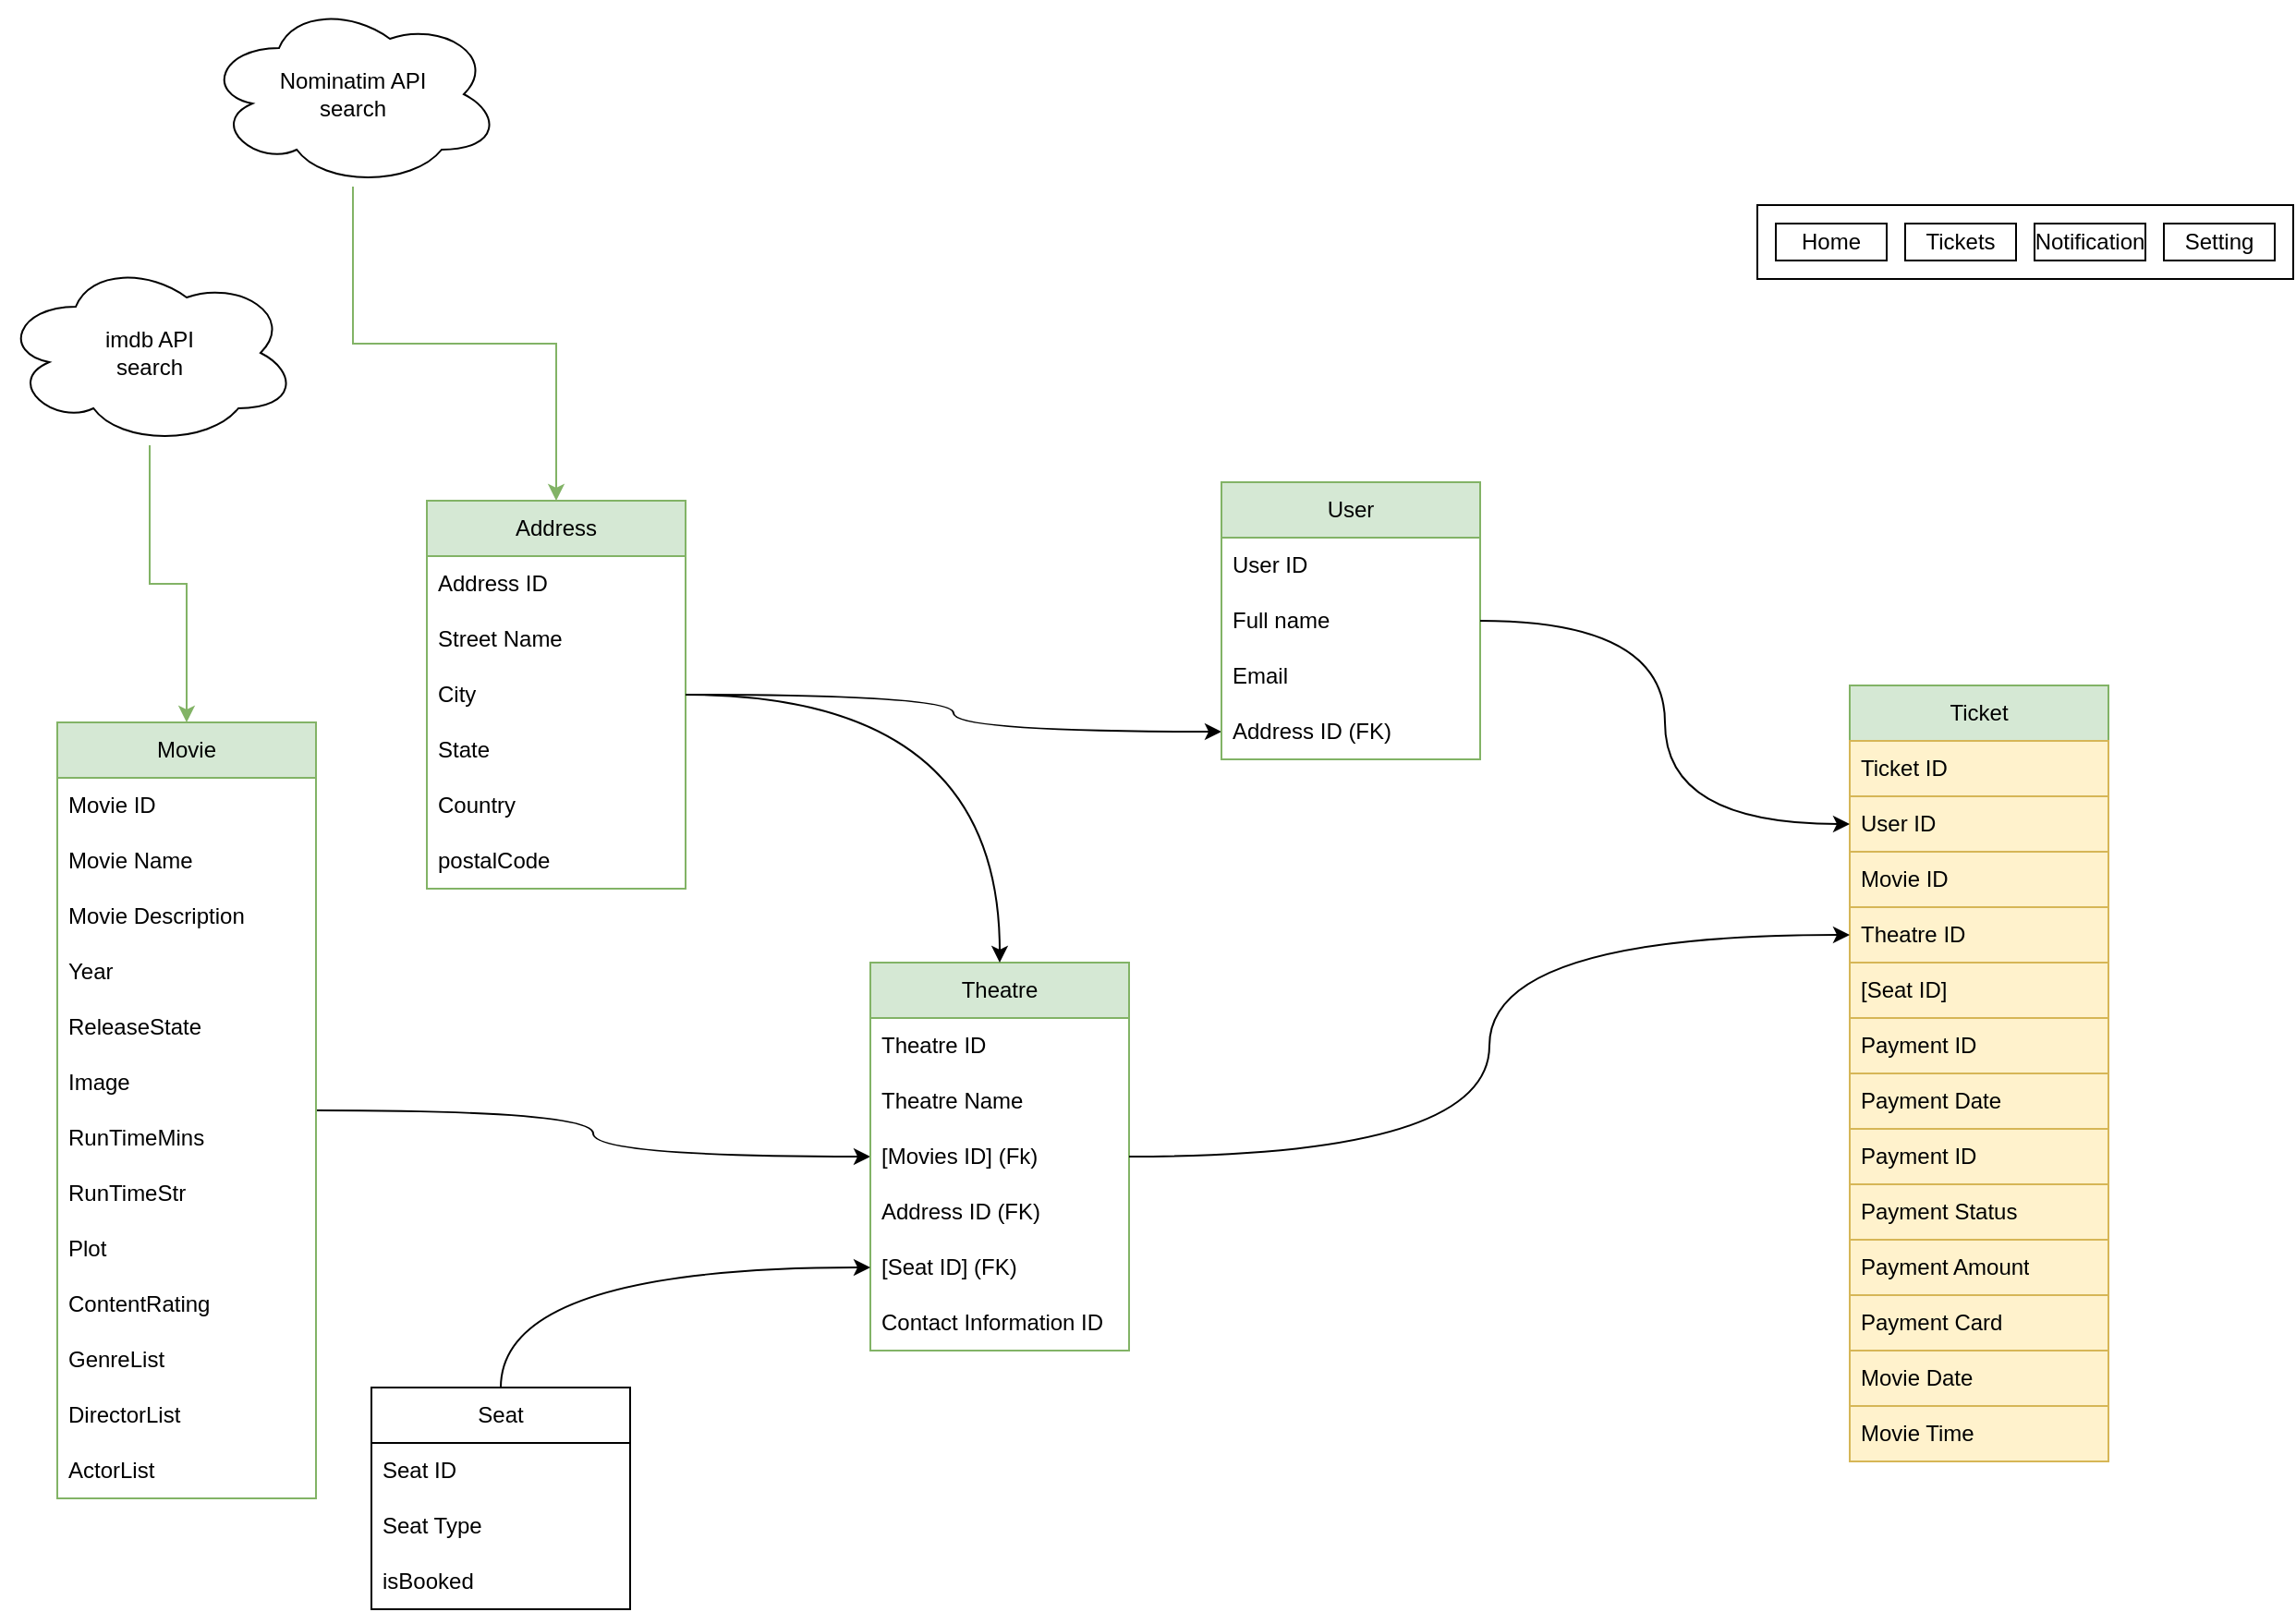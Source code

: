 <mxfile>
    <diagram id="iyDGsJQ7UhQ2JdRqWp9g" name="Page-1">
        <mxGraphModel dx="1373" dy="1724" grid="1" gridSize="10" guides="1" tooltips="1" connect="1" arrows="1" fold="1" page="1" pageScale="1" pageWidth="850" pageHeight="1100" math="0" shadow="0">
            <root>
                <mxCell id="0"/>
                <mxCell id="1" parent="0"/>
                <mxCell id="JNbn8C_a_T8MGJHYGcoS-39" style="edgeStyle=orthogonalEdgeStyle;rounded=0;orthogonalLoop=1;jettySize=auto;html=1;curved=1;" parent="1" source="JNbn8C_a_T8MGJHYGcoS-1" target="JNbn8C_a_T8MGJHYGcoS-35" edge="1">
                    <mxGeometry relative="1" as="geometry"/>
                </mxCell>
                <mxCell id="JNbn8C_a_T8MGJHYGcoS-1" value="Movie" style="swimlane;fontStyle=0;childLayout=stackLayout;horizontal=1;startSize=30;horizontalStack=0;resizeParent=1;resizeParentMax=0;resizeLast=0;collapsible=1;marginBottom=0;whiteSpace=wrap;html=1;fillColor=#d5e8d4;strokeColor=#82b366;" parent="1" vertex="1">
                    <mxGeometry y="160" width="140" height="420" as="geometry"/>
                </mxCell>
                <mxCell id="JNbn8C_a_T8MGJHYGcoS-2" value="Movie ID" style="text;strokeColor=none;fillColor=none;align=left;verticalAlign=middle;spacingLeft=4;spacingRight=4;overflow=hidden;points=[[0,0.5],[1,0.5]];portConstraint=eastwest;rotatable=0;whiteSpace=wrap;html=1;" parent="JNbn8C_a_T8MGJHYGcoS-1" vertex="1">
                    <mxGeometry y="30" width="140" height="30" as="geometry"/>
                </mxCell>
                <mxCell id="JNbn8C_a_T8MGJHYGcoS-3" value="Movie Name" style="text;strokeColor=none;fillColor=none;align=left;verticalAlign=middle;spacingLeft=4;spacingRight=4;overflow=hidden;points=[[0,0.5],[1,0.5]];portConstraint=eastwest;rotatable=0;whiteSpace=wrap;html=1;" parent="JNbn8C_a_T8MGJHYGcoS-1" vertex="1">
                    <mxGeometry y="60" width="140" height="30" as="geometry"/>
                </mxCell>
                <mxCell id="JNbn8C_a_T8MGJHYGcoS-4" value="Movie Description" style="text;strokeColor=none;fillColor=none;align=left;verticalAlign=middle;spacingLeft=4;spacingRight=4;overflow=hidden;points=[[0,0.5],[1,0.5]];portConstraint=eastwest;rotatable=0;whiteSpace=wrap;html=1;" parent="JNbn8C_a_T8MGJHYGcoS-1" vertex="1">
                    <mxGeometry y="90" width="140" height="30" as="geometry"/>
                </mxCell>
                <mxCell id="JNbn8C_a_T8MGJHYGcoS-5" value="Year&lt;span style=&quot;white-space: pre;&quot;&gt;&#9;&lt;/span&gt;" style="text;strokeColor=none;fillColor=none;align=left;verticalAlign=middle;spacingLeft=4;spacingRight=4;overflow=hidden;points=[[0,0.5],[1,0.5]];portConstraint=eastwest;rotatable=0;whiteSpace=wrap;html=1;" parent="JNbn8C_a_T8MGJHYGcoS-1" vertex="1">
                    <mxGeometry y="120" width="140" height="30" as="geometry"/>
                </mxCell>
                <mxCell id="JNbn8C_a_T8MGJHYGcoS-6" value="ReleaseState" style="text;strokeColor=none;fillColor=none;align=left;verticalAlign=middle;spacingLeft=4;spacingRight=4;overflow=hidden;points=[[0,0.5],[1,0.5]];portConstraint=eastwest;rotatable=0;whiteSpace=wrap;html=1;" parent="JNbn8C_a_T8MGJHYGcoS-1" vertex="1">
                    <mxGeometry y="150" width="140" height="30" as="geometry"/>
                </mxCell>
                <mxCell id="JNbn8C_a_T8MGJHYGcoS-7" value="Image" style="text;strokeColor=none;fillColor=none;align=left;verticalAlign=middle;spacingLeft=4;spacingRight=4;overflow=hidden;points=[[0,0.5],[1,0.5]];portConstraint=eastwest;rotatable=0;whiteSpace=wrap;html=1;" parent="JNbn8C_a_T8MGJHYGcoS-1" vertex="1">
                    <mxGeometry y="180" width="140" height="30" as="geometry"/>
                </mxCell>
                <mxCell id="JNbn8C_a_T8MGJHYGcoS-8" value="RunTimeMins" style="text;strokeColor=none;fillColor=none;align=left;verticalAlign=middle;spacingLeft=4;spacingRight=4;overflow=hidden;points=[[0,0.5],[1,0.5]];portConstraint=eastwest;rotatable=0;whiteSpace=wrap;html=1;" parent="JNbn8C_a_T8MGJHYGcoS-1" vertex="1">
                    <mxGeometry y="210" width="140" height="30" as="geometry"/>
                </mxCell>
                <mxCell id="JNbn8C_a_T8MGJHYGcoS-9" value="RunTimeStr" style="text;strokeColor=none;fillColor=none;align=left;verticalAlign=middle;spacingLeft=4;spacingRight=4;overflow=hidden;points=[[0,0.5],[1,0.5]];portConstraint=eastwest;rotatable=0;whiteSpace=wrap;html=1;" parent="JNbn8C_a_T8MGJHYGcoS-1" vertex="1">
                    <mxGeometry y="240" width="140" height="30" as="geometry"/>
                </mxCell>
                <mxCell id="JNbn8C_a_T8MGJHYGcoS-10" value="Plot" style="text;strokeColor=none;fillColor=none;align=left;verticalAlign=middle;spacingLeft=4;spacingRight=4;overflow=hidden;points=[[0,0.5],[1,0.5]];portConstraint=eastwest;rotatable=0;whiteSpace=wrap;html=1;" parent="JNbn8C_a_T8MGJHYGcoS-1" vertex="1">
                    <mxGeometry y="270" width="140" height="30" as="geometry"/>
                </mxCell>
                <mxCell id="JNbn8C_a_T8MGJHYGcoS-11" value="ContentRating" style="text;strokeColor=none;fillColor=none;align=left;verticalAlign=middle;spacingLeft=4;spacingRight=4;overflow=hidden;points=[[0,0.5],[1,0.5]];portConstraint=eastwest;rotatable=0;whiteSpace=wrap;html=1;" parent="JNbn8C_a_T8MGJHYGcoS-1" vertex="1">
                    <mxGeometry y="300" width="140" height="30" as="geometry"/>
                </mxCell>
                <mxCell id="JNbn8C_a_T8MGJHYGcoS-12" value="GenreList" style="text;strokeColor=none;fillColor=none;align=left;verticalAlign=middle;spacingLeft=4;spacingRight=4;overflow=hidden;points=[[0,0.5],[1,0.5]];portConstraint=eastwest;rotatable=0;whiteSpace=wrap;html=1;" parent="JNbn8C_a_T8MGJHYGcoS-1" vertex="1">
                    <mxGeometry y="330" width="140" height="30" as="geometry"/>
                </mxCell>
                <mxCell id="JNbn8C_a_T8MGJHYGcoS-13" value="DirectorList" style="text;strokeColor=none;fillColor=none;align=left;verticalAlign=middle;spacingLeft=4;spacingRight=4;overflow=hidden;points=[[0,0.5],[1,0.5]];portConstraint=eastwest;rotatable=0;whiteSpace=wrap;html=1;" parent="JNbn8C_a_T8MGJHYGcoS-1" vertex="1">
                    <mxGeometry y="360" width="140" height="30" as="geometry"/>
                </mxCell>
                <mxCell id="JNbn8C_a_T8MGJHYGcoS-14" value="ActorList" style="text;strokeColor=none;fillColor=none;align=left;verticalAlign=middle;spacingLeft=4;spacingRight=4;overflow=hidden;points=[[0,0.5],[1,0.5]];portConstraint=eastwest;rotatable=0;whiteSpace=wrap;html=1;" parent="JNbn8C_a_T8MGJHYGcoS-1" vertex="1">
                    <mxGeometry y="390" width="140" height="30" as="geometry"/>
                </mxCell>
                <mxCell id="JNbn8C_a_T8MGJHYGcoS-31" style="edgeStyle=orthogonalEdgeStyle;rounded=0;orthogonalLoop=1;jettySize=auto;html=1;entryX=0;entryY=0.5;entryDx=0;entryDy=0;curved=1;" parent="1" source="JNbn8C_a_T8MGJHYGcoS-15" target="JNbn8C_a_T8MGJHYGcoS-29" edge="1">
                    <mxGeometry relative="1" as="geometry"/>
                </mxCell>
                <mxCell id="JNbn8C_a_T8MGJHYGcoS-15" value="Address" style="swimlane;fontStyle=0;childLayout=stackLayout;horizontal=1;startSize=30;horizontalStack=0;resizeParent=1;resizeParentMax=0;resizeLast=0;collapsible=1;marginBottom=0;whiteSpace=wrap;html=1;fillColor=#d5e8d4;strokeColor=#82b366;" parent="1" vertex="1">
                    <mxGeometry x="200" y="40" width="140" height="210" as="geometry"/>
                </mxCell>
                <mxCell id="JNbn8C_a_T8MGJHYGcoS-30" value="Address ID" style="text;strokeColor=none;fillColor=none;align=left;verticalAlign=middle;spacingLeft=4;spacingRight=4;overflow=hidden;points=[[0,0.5],[1,0.5]];portConstraint=eastwest;rotatable=0;whiteSpace=wrap;html=1;" parent="JNbn8C_a_T8MGJHYGcoS-15" vertex="1">
                    <mxGeometry y="30" width="140" height="30" as="geometry"/>
                </mxCell>
                <mxCell id="JNbn8C_a_T8MGJHYGcoS-16" value="Street Name" style="text;strokeColor=none;fillColor=none;align=left;verticalAlign=middle;spacingLeft=4;spacingRight=4;overflow=hidden;points=[[0,0.5],[1,0.5]];portConstraint=eastwest;rotatable=0;whiteSpace=wrap;html=1;" parent="JNbn8C_a_T8MGJHYGcoS-15" vertex="1">
                    <mxGeometry y="60" width="140" height="30" as="geometry"/>
                </mxCell>
                <mxCell id="JNbn8C_a_T8MGJHYGcoS-17" value="City&amp;nbsp;" style="text;strokeColor=none;fillColor=none;align=left;verticalAlign=middle;spacingLeft=4;spacingRight=4;overflow=hidden;points=[[0,0.5],[1,0.5]];portConstraint=eastwest;rotatable=0;whiteSpace=wrap;html=1;" parent="JNbn8C_a_T8MGJHYGcoS-15" vertex="1">
                    <mxGeometry y="90" width="140" height="30" as="geometry"/>
                </mxCell>
                <mxCell id="JNbn8C_a_T8MGJHYGcoS-18" value="State" style="text;strokeColor=none;fillColor=none;align=left;verticalAlign=middle;spacingLeft=4;spacingRight=4;overflow=hidden;points=[[0,0.5],[1,0.5]];portConstraint=eastwest;rotatable=0;whiteSpace=wrap;html=1;" parent="JNbn8C_a_T8MGJHYGcoS-15" vertex="1">
                    <mxGeometry y="120" width="140" height="30" as="geometry"/>
                </mxCell>
                <mxCell id="JNbn8C_a_T8MGJHYGcoS-19" value="Country" style="text;strokeColor=none;fillColor=none;align=left;verticalAlign=middle;spacingLeft=4;spacingRight=4;overflow=hidden;points=[[0,0.5],[1,0.5]];portConstraint=eastwest;rotatable=0;whiteSpace=wrap;html=1;" parent="JNbn8C_a_T8MGJHYGcoS-15" vertex="1">
                    <mxGeometry y="150" width="140" height="30" as="geometry"/>
                </mxCell>
                <mxCell id="JNbn8C_a_T8MGJHYGcoS-20" value="postalCode" style="text;strokeColor=none;fillColor=none;align=left;verticalAlign=middle;spacingLeft=4;spacingRight=4;overflow=hidden;points=[[0,0.5],[1,0.5]];portConstraint=eastwest;rotatable=0;whiteSpace=wrap;html=1;" parent="JNbn8C_a_T8MGJHYGcoS-15" vertex="1">
                    <mxGeometry y="180" width="140" height="30" as="geometry"/>
                </mxCell>
                <mxCell id="JNbn8C_a_T8MGJHYGcoS-22" style="edgeStyle=orthogonalEdgeStyle;rounded=0;orthogonalLoop=1;jettySize=auto;html=1;fillColor=#d5e8d4;strokeColor=#82b366;" parent="1" source="JNbn8C_a_T8MGJHYGcoS-21" target="JNbn8C_a_T8MGJHYGcoS-15" edge="1">
                    <mxGeometry relative="1" as="geometry"/>
                </mxCell>
                <mxCell id="JNbn8C_a_T8MGJHYGcoS-21" value="Nominatim API&lt;br&gt;search" style="ellipse;shape=cloud;whiteSpace=wrap;html=1;" parent="1" vertex="1">
                    <mxGeometry x="80" y="-230" width="160" height="100" as="geometry"/>
                </mxCell>
                <mxCell id="JNbn8C_a_T8MGJHYGcoS-24" style="edgeStyle=orthogonalEdgeStyle;rounded=0;orthogonalLoop=1;jettySize=auto;html=1;fillColor=#d5e8d4;strokeColor=#82b366;" parent="1" source="JNbn8C_a_T8MGJHYGcoS-23" target="JNbn8C_a_T8MGJHYGcoS-1" edge="1">
                    <mxGeometry relative="1" as="geometry"/>
                </mxCell>
                <mxCell id="JNbn8C_a_T8MGJHYGcoS-23" value="imdb API&lt;br&gt;search" style="ellipse;shape=cloud;whiteSpace=wrap;html=1;" parent="1" vertex="1">
                    <mxGeometry x="-30" y="-90" width="160" height="100" as="geometry"/>
                </mxCell>
                <mxCell id="JNbn8C_a_T8MGJHYGcoS-25" value="User" style="swimlane;fontStyle=0;childLayout=stackLayout;horizontal=1;startSize=30;horizontalStack=0;resizeParent=1;resizeParentMax=0;resizeLast=0;collapsible=1;marginBottom=0;whiteSpace=wrap;html=1;fillColor=#d5e8d4;strokeColor=#82b366;" parent="1" vertex="1">
                    <mxGeometry x="630" y="30" width="140" height="150" as="geometry"/>
                </mxCell>
                <mxCell id="JNbn8C_a_T8MGJHYGcoS-26" value="User ID" style="text;strokeColor=none;fillColor=none;align=left;verticalAlign=middle;spacingLeft=4;spacingRight=4;overflow=hidden;points=[[0,0.5],[1,0.5]];portConstraint=eastwest;rotatable=0;whiteSpace=wrap;html=1;" parent="JNbn8C_a_T8MGJHYGcoS-25" vertex="1">
                    <mxGeometry y="30" width="140" height="30" as="geometry"/>
                </mxCell>
                <mxCell id="JNbn8C_a_T8MGJHYGcoS-27" value="Full name" style="text;strokeColor=none;fillColor=none;align=left;verticalAlign=middle;spacingLeft=4;spacingRight=4;overflow=hidden;points=[[0,0.5],[1,0.5]];portConstraint=eastwest;rotatable=0;whiteSpace=wrap;html=1;" parent="JNbn8C_a_T8MGJHYGcoS-25" vertex="1">
                    <mxGeometry y="60" width="140" height="30" as="geometry"/>
                </mxCell>
                <mxCell id="JNbn8C_a_T8MGJHYGcoS-28" value="Email" style="text;strokeColor=none;fillColor=none;align=left;verticalAlign=middle;spacingLeft=4;spacingRight=4;overflow=hidden;points=[[0,0.5],[1,0.5]];portConstraint=eastwest;rotatable=0;whiteSpace=wrap;html=1;" parent="JNbn8C_a_T8MGJHYGcoS-25" vertex="1">
                    <mxGeometry y="90" width="140" height="30" as="geometry"/>
                </mxCell>
                <mxCell id="JNbn8C_a_T8MGJHYGcoS-29" value="Address ID (FK)" style="text;strokeColor=none;fillColor=none;align=left;verticalAlign=middle;spacingLeft=4;spacingRight=4;overflow=hidden;points=[[0,0.5],[1,0.5]];portConstraint=eastwest;rotatable=0;whiteSpace=wrap;html=1;" parent="JNbn8C_a_T8MGJHYGcoS-25" vertex="1">
                    <mxGeometry y="120" width="140" height="30" as="geometry"/>
                </mxCell>
                <mxCell id="JNbn8C_a_T8MGJHYGcoS-32" value="Theatre" style="swimlane;fontStyle=0;childLayout=stackLayout;horizontal=1;startSize=30;horizontalStack=0;resizeParent=1;resizeParentMax=0;resizeLast=0;collapsible=1;marginBottom=0;whiteSpace=wrap;html=1;fillColor=#d5e8d4;strokeColor=#82b366;" parent="1" vertex="1">
                    <mxGeometry x="440" y="290" width="140" height="210" as="geometry"/>
                </mxCell>
                <mxCell id="JNbn8C_a_T8MGJHYGcoS-36" value="Theatre ID" style="text;strokeColor=none;fillColor=none;align=left;verticalAlign=middle;spacingLeft=4;spacingRight=4;overflow=hidden;points=[[0,0.5],[1,0.5]];portConstraint=eastwest;rotatable=0;whiteSpace=wrap;html=1;" parent="JNbn8C_a_T8MGJHYGcoS-32" vertex="1">
                    <mxGeometry y="30" width="140" height="30" as="geometry"/>
                </mxCell>
                <mxCell id="JNbn8C_a_T8MGJHYGcoS-33" value="Theatre Name" style="text;strokeColor=none;fillColor=none;align=left;verticalAlign=middle;spacingLeft=4;spacingRight=4;overflow=hidden;points=[[0,0.5],[1,0.5]];portConstraint=eastwest;rotatable=0;whiteSpace=wrap;html=1;" parent="JNbn8C_a_T8MGJHYGcoS-32" vertex="1">
                    <mxGeometry y="60" width="140" height="30" as="geometry"/>
                </mxCell>
                <mxCell id="JNbn8C_a_T8MGJHYGcoS-35" value="[Movies ID] (Fk)" style="text;strokeColor=none;fillColor=none;align=left;verticalAlign=middle;spacingLeft=4;spacingRight=4;overflow=hidden;points=[[0,0.5],[1,0.5]];portConstraint=eastwest;rotatable=0;whiteSpace=wrap;html=1;" parent="JNbn8C_a_T8MGJHYGcoS-32" vertex="1">
                    <mxGeometry y="90" width="140" height="30" as="geometry"/>
                </mxCell>
                <mxCell id="JNbn8C_a_T8MGJHYGcoS-37" value="Address ID (FK)" style="text;strokeColor=none;fillColor=none;align=left;verticalAlign=middle;spacingLeft=4;spacingRight=4;overflow=hidden;points=[[0,0.5],[1,0.5]];portConstraint=eastwest;rotatable=0;whiteSpace=wrap;html=1;" parent="JNbn8C_a_T8MGJHYGcoS-32" vertex="1">
                    <mxGeometry y="120" width="140" height="30" as="geometry"/>
                </mxCell>
                <mxCell id="JNbn8C_a_T8MGJHYGcoS-45" value="[Seat ID] (FK)" style="text;strokeColor=none;fillColor=none;align=left;verticalAlign=middle;spacingLeft=4;spacingRight=4;overflow=hidden;points=[[0,0.5],[1,0.5]];portConstraint=eastwest;rotatable=0;whiteSpace=wrap;html=1;" parent="JNbn8C_a_T8MGJHYGcoS-32" vertex="1">
                    <mxGeometry y="150" width="140" height="30" as="geometry"/>
                </mxCell>
                <mxCell id="JNbn8C_a_T8MGJHYGcoS-71" value="Contact Information ID" style="text;strokeColor=none;fillColor=none;align=left;verticalAlign=middle;spacingLeft=4;spacingRight=4;overflow=hidden;points=[[0,0.5],[1,0.5]];portConstraint=eastwest;rotatable=0;whiteSpace=wrap;html=1;" parent="JNbn8C_a_T8MGJHYGcoS-32" vertex="1">
                    <mxGeometry y="180" width="140" height="30" as="geometry"/>
                </mxCell>
                <mxCell id="JNbn8C_a_T8MGJHYGcoS-38" style="edgeStyle=orthogonalEdgeStyle;rounded=0;orthogonalLoop=1;jettySize=auto;html=1;exitX=1;exitY=0.5;exitDx=0;exitDy=0;entryX=0.5;entryY=0;entryDx=0;entryDy=0;curved=1;" parent="1" source="JNbn8C_a_T8MGJHYGcoS-17" target="JNbn8C_a_T8MGJHYGcoS-32" edge="1">
                    <mxGeometry relative="1" as="geometry"/>
                </mxCell>
                <mxCell id="JNbn8C_a_T8MGJHYGcoS-40" value="Seat" style="swimlane;fontStyle=0;childLayout=stackLayout;horizontal=1;startSize=30;horizontalStack=0;resizeParent=1;resizeParentMax=0;resizeLast=0;collapsible=1;marginBottom=0;whiteSpace=wrap;html=1;" parent="1" vertex="1">
                    <mxGeometry x="170" y="520" width="140" height="120" as="geometry"/>
                </mxCell>
                <mxCell id="JNbn8C_a_T8MGJHYGcoS-41" value="Seat ID" style="text;strokeColor=none;fillColor=none;align=left;verticalAlign=middle;spacingLeft=4;spacingRight=4;overflow=hidden;points=[[0,0.5],[1,0.5]];portConstraint=eastwest;rotatable=0;whiteSpace=wrap;html=1;" parent="JNbn8C_a_T8MGJHYGcoS-40" vertex="1">
                    <mxGeometry y="30" width="140" height="30" as="geometry"/>
                </mxCell>
                <mxCell id="JNbn8C_a_T8MGJHYGcoS-42" value="Seat Type" style="text;strokeColor=none;fillColor=none;align=left;verticalAlign=middle;spacingLeft=4;spacingRight=4;overflow=hidden;points=[[0,0.5],[1,0.5]];portConstraint=eastwest;rotatable=0;whiteSpace=wrap;html=1;" parent="JNbn8C_a_T8MGJHYGcoS-40" vertex="1">
                    <mxGeometry y="60" width="140" height="30" as="geometry"/>
                </mxCell>
                <mxCell id="JNbn8C_a_T8MGJHYGcoS-72" value="isBooked" style="text;strokeColor=none;fillColor=none;align=left;verticalAlign=middle;spacingLeft=4;spacingRight=4;overflow=hidden;points=[[0,0.5],[1,0.5]];portConstraint=eastwest;rotatable=0;whiteSpace=wrap;html=1;" parent="JNbn8C_a_T8MGJHYGcoS-40" vertex="1">
                    <mxGeometry y="90" width="140" height="30" as="geometry"/>
                </mxCell>
                <mxCell id="JNbn8C_a_T8MGJHYGcoS-44" style="edgeStyle=orthogonalEdgeStyle;rounded=0;orthogonalLoop=1;jettySize=auto;html=1;entryX=0;entryY=0.5;entryDx=0;entryDy=0;curved=1;" parent="1" source="JNbn8C_a_T8MGJHYGcoS-40" target="JNbn8C_a_T8MGJHYGcoS-45" edge="1">
                    <mxGeometry relative="1" as="geometry"/>
                </mxCell>
                <mxCell id="JNbn8C_a_T8MGJHYGcoS-46" value="Ticket" style="swimlane;fontStyle=0;childLayout=stackLayout;horizontal=1;startSize=30;horizontalStack=0;resizeParent=1;resizeParentMax=0;resizeLast=0;collapsible=1;marginBottom=0;whiteSpace=wrap;html=1;fillColor=#d5e8d4;strokeColor=#82b366;" parent="1" vertex="1">
                    <mxGeometry x="970" y="140" width="140" height="420" as="geometry"/>
                </mxCell>
                <mxCell id="JNbn8C_a_T8MGJHYGcoS-47" value="Ticket ID" style="text;strokeColor=#d6b656;fillColor=#fff2cc;align=left;verticalAlign=middle;spacingLeft=4;spacingRight=4;overflow=hidden;points=[[0,0.5],[1,0.5]];portConstraint=eastwest;rotatable=0;whiteSpace=wrap;html=1;" parent="JNbn8C_a_T8MGJHYGcoS-46" vertex="1">
                    <mxGeometry y="30" width="140" height="30" as="geometry"/>
                </mxCell>
                <mxCell id="JNbn8C_a_T8MGJHYGcoS-48" value="User ID" style="text;strokeColor=#d6b656;fillColor=#fff2cc;align=left;verticalAlign=middle;spacingLeft=4;spacingRight=4;overflow=hidden;points=[[0,0.5],[1,0.5]];portConstraint=eastwest;rotatable=0;whiteSpace=wrap;html=1;" parent="JNbn8C_a_T8MGJHYGcoS-46" vertex="1">
                    <mxGeometry y="60" width="140" height="30" as="geometry"/>
                </mxCell>
                <mxCell id="JNbn8C_a_T8MGJHYGcoS-49" value="Movie ID" style="text;strokeColor=#d6b656;fillColor=#fff2cc;align=left;verticalAlign=middle;spacingLeft=4;spacingRight=4;overflow=hidden;points=[[0,0.5],[1,0.5]];portConstraint=eastwest;rotatable=0;whiteSpace=wrap;html=1;" parent="JNbn8C_a_T8MGJHYGcoS-46" vertex="1">
                    <mxGeometry y="90" width="140" height="30" as="geometry"/>
                </mxCell>
                <mxCell id="JNbn8C_a_T8MGJHYGcoS-50" value="Theatre ID" style="text;strokeColor=#d6b656;fillColor=#fff2cc;align=left;verticalAlign=middle;spacingLeft=4;spacingRight=4;overflow=hidden;points=[[0,0.5],[1,0.5]];portConstraint=eastwest;rotatable=0;whiteSpace=wrap;html=1;" parent="JNbn8C_a_T8MGJHYGcoS-46" vertex="1">
                    <mxGeometry y="120" width="140" height="30" as="geometry"/>
                </mxCell>
                <mxCell id="JNbn8C_a_T8MGJHYGcoS-51" value="[Seat ID]" style="text;strokeColor=#d6b656;fillColor=#fff2cc;align=left;verticalAlign=middle;spacingLeft=4;spacingRight=4;overflow=hidden;points=[[0,0.5],[1,0.5]];portConstraint=eastwest;rotatable=0;whiteSpace=wrap;html=1;" parent="JNbn8C_a_T8MGJHYGcoS-46" vertex="1">
                    <mxGeometry y="150" width="140" height="30" as="geometry"/>
                </mxCell>
                <mxCell id="JNbn8C_a_T8MGJHYGcoS-57" value="Payment ID" style="text;strokeColor=#d6b656;fillColor=#fff2cc;align=left;verticalAlign=middle;spacingLeft=4;spacingRight=4;overflow=hidden;points=[[0,0.5],[1,0.5]];portConstraint=eastwest;rotatable=0;whiteSpace=wrap;html=1;" parent="JNbn8C_a_T8MGJHYGcoS-46" vertex="1">
                    <mxGeometry y="180" width="140" height="30" as="geometry"/>
                </mxCell>
                <mxCell id="JNbn8C_a_T8MGJHYGcoS-52" value="Payment Date" style="text;strokeColor=#d6b656;fillColor=#fff2cc;align=left;verticalAlign=middle;spacingLeft=4;spacingRight=4;overflow=hidden;points=[[0,0.5],[1,0.5]];portConstraint=eastwest;rotatable=0;whiteSpace=wrap;html=1;" parent="JNbn8C_a_T8MGJHYGcoS-46" vertex="1">
                    <mxGeometry y="210" width="140" height="30" as="geometry"/>
                </mxCell>
                <mxCell id="2" value="Payment ID" style="text;strokeColor=#d6b656;fillColor=#fff2cc;align=left;verticalAlign=middle;spacingLeft=4;spacingRight=4;overflow=hidden;points=[[0,0.5],[1,0.5]];portConstraint=eastwest;rotatable=0;whiteSpace=wrap;html=1;" vertex="1" parent="JNbn8C_a_T8MGJHYGcoS-46">
                    <mxGeometry y="240" width="140" height="30" as="geometry"/>
                </mxCell>
                <mxCell id="JNbn8C_a_T8MGJHYGcoS-56" value="Payment Status" style="text;strokeColor=#d6b656;fillColor=#fff2cc;align=left;verticalAlign=middle;spacingLeft=4;spacingRight=4;overflow=hidden;points=[[0,0.5],[1,0.5]];portConstraint=eastwest;rotatable=0;whiteSpace=wrap;html=1;" parent="JNbn8C_a_T8MGJHYGcoS-46" vertex="1">
                    <mxGeometry y="270" width="140" height="30" as="geometry"/>
                </mxCell>
                <mxCell id="JNbn8C_a_T8MGJHYGcoS-55" value="Payment Amount" style="text;strokeColor=#d6b656;fillColor=#fff2cc;align=left;verticalAlign=middle;spacingLeft=4;spacingRight=4;overflow=hidden;points=[[0,0.5],[1,0.5]];portConstraint=eastwest;rotatable=0;whiteSpace=wrap;html=1;" parent="JNbn8C_a_T8MGJHYGcoS-46" vertex="1">
                    <mxGeometry y="300" width="140" height="30" as="geometry"/>
                </mxCell>
                <mxCell id="JNbn8C_a_T8MGJHYGcoS-59" value="Payment Card" style="text;strokeColor=#d6b656;fillColor=#fff2cc;align=left;verticalAlign=middle;spacingLeft=4;spacingRight=4;overflow=hidden;points=[[0,0.5],[1,0.5]];portConstraint=eastwest;rotatable=0;whiteSpace=wrap;html=1;" parent="JNbn8C_a_T8MGJHYGcoS-46" vertex="1">
                    <mxGeometry y="330" width="140" height="30" as="geometry"/>
                </mxCell>
                <mxCell id="JNbn8C_a_T8MGJHYGcoS-53" value="Movie Date" style="text;strokeColor=#d6b656;fillColor=#fff2cc;align=left;verticalAlign=middle;spacingLeft=4;spacingRight=4;overflow=hidden;points=[[0,0.5],[1,0.5]];portConstraint=eastwest;rotatable=0;whiteSpace=wrap;html=1;" parent="JNbn8C_a_T8MGJHYGcoS-46" vertex="1">
                    <mxGeometry y="360" width="140" height="30" as="geometry"/>
                </mxCell>
                <mxCell id="JNbn8C_a_T8MGJHYGcoS-54" value="Movie Time" style="text;strokeColor=#d6b656;fillColor=#fff2cc;align=left;verticalAlign=middle;spacingLeft=4;spacingRight=4;overflow=hidden;points=[[0,0.5],[1,0.5]];portConstraint=eastwest;rotatable=0;whiteSpace=wrap;html=1;" parent="JNbn8C_a_T8MGJHYGcoS-46" vertex="1">
                    <mxGeometry y="390" width="140" height="30" as="geometry"/>
                </mxCell>
                <mxCell id="JNbn8C_a_T8MGJHYGcoS-60" style="edgeStyle=orthogonalEdgeStyle;rounded=0;orthogonalLoop=1;jettySize=auto;html=1;exitX=1;exitY=0.5;exitDx=0;exitDy=0;curved=1;" parent="1" source="JNbn8C_a_T8MGJHYGcoS-27" target="JNbn8C_a_T8MGJHYGcoS-48" edge="1">
                    <mxGeometry relative="1" as="geometry"/>
                </mxCell>
                <mxCell id="JNbn8C_a_T8MGJHYGcoS-62" style="edgeStyle=orthogonalEdgeStyle;curved=1;rounded=0;orthogonalLoop=1;jettySize=auto;html=1;entryX=0;entryY=0.5;entryDx=0;entryDy=0;" parent="1" source="JNbn8C_a_T8MGJHYGcoS-35" target="JNbn8C_a_T8MGJHYGcoS-50" edge="1">
                    <mxGeometry relative="1" as="geometry"/>
                </mxCell>
                <mxCell id="JNbn8C_a_T8MGJHYGcoS-74" value="" style="rounded=0;whiteSpace=wrap;html=1;" parent="1" vertex="1">
                    <mxGeometry x="920" y="-120" width="290" height="40" as="geometry"/>
                </mxCell>
                <mxCell id="JNbn8C_a_T8MGJHYGcoS-75" value="Home" style="rounded=0;whiteSpace=wrap;html=1;" parent="1" vertex="1">
                    <mxGeometry x="930" y="-110" width="60" height="20" as="geometry"/>
                </mxCell>
                <mxCell id="JNbn8C_a_T8MGJHYGcoS-76" value="Notification" style="rounded=0;whiteSpace=wrap;html=1;" parent="1" vertex="1">
                    <mxGeometry x="1070" y="-110" width="60" height="20" as="geometry"/>
                </mxCell>
                <mxCell id="JNbn8C_a_T8MGJHYGcoS-77" value="&lt;span style=&quot;font-weight: normal;&quot;&gt;Tickets&lt;/span&gt;" style="rounded=0;whiteSpace=wrap;html=1;fontStyle=1" parent="1" vertex="1">
                    <mxGeometry x="1000" y="-110" width="60" height="20" as="geometry"/>
                </mxCell>
                <mxCell id="JNbn8C_a_T8MGJHYGcoS-78" value="&lt;span style=&quot;font-weight: normal;&quot;&gt;Setting&lt;/span&gt;" style="rounded=0;whiteSpace=wrap;html=1;fontStyle=1" parent="1" vertex="1">
                    <mxGeometry x="1140" y="-110" width="60" height="20" as="geometry"/>
                </mxCell>
            </root>
        </mxGraphModel>
    </diagram>
</mxfile>